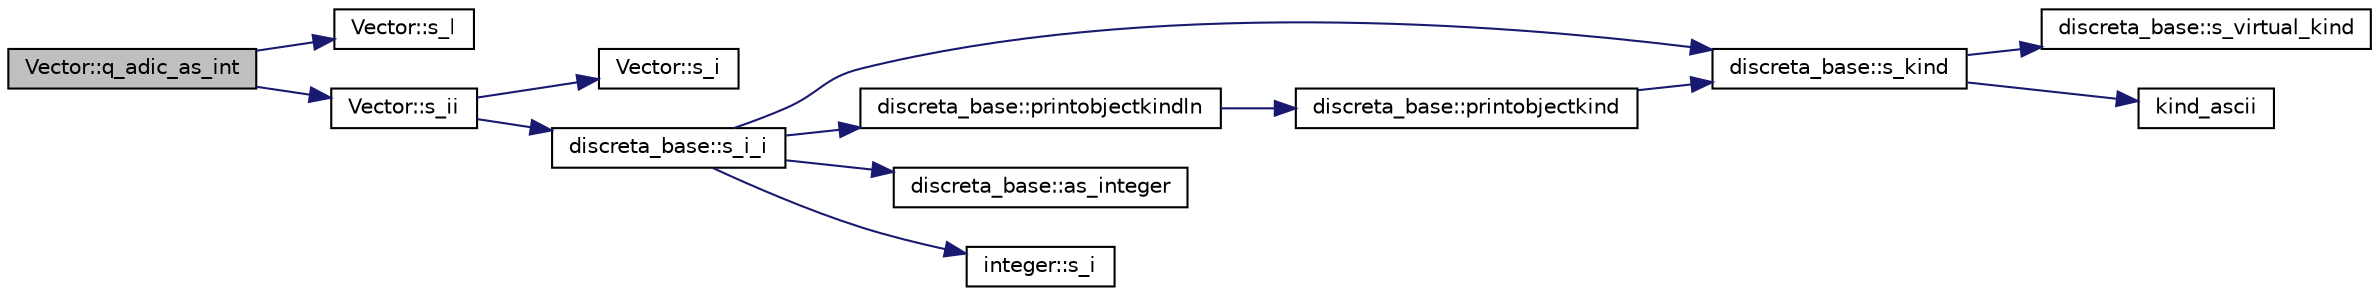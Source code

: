 digraph "Vector::q_adic_as_int"
{
  edge [fontname="Helvetica",fontsize="10",labelfontname="Helvetica",labelfontsize="10"];
  node [fontname="Helvetica",fontsize="10",shape=record];
  rankdir="LR";
  Node4451 [label="Vector::q_adic_as_int",height=0.2,width=0.4,color="black", fillcolor="grey75", style="filled", fontcolor="black"];
  Node4451 -> Node4452 [color="midnightblue",fontsize="10",style="solid",fontname="Helvetica"];
  Node4452 [label="Vector::s_l",height=0.2,width=0.4,color="black", fillcolor="white", style="filled",URL="$d5/db2/class_vector.html#ad2dc082288f858d22a528832289e0704"];
  Node4451 -> Node4453 [color="midnightblue",fontsize="10",style="solid",fontname="Helvetica"];
  Node4453 [label="Vector::s_ii",height=0.2,width=0.4,color="black", fillcolor="white", style="filled",URL="$d5/db2/class_vector.html#a75d4942cc7b9794717b4846c10520db8"];
  Node4453 -> Node4454 [color="midnightblue",fontsize="10",style="solid",fontname="Helvetica"];
  Node4454 [label="Vector::s_i",height=0.2,width=0.4,color="black", fillcolor="white", style="filled",URL="$d5/db2/class_vector.html#a1c4fe1752523df8119f70dd550244871"];
  Node4453 -> Node4455 [color="midnightblue",fontsize="10",style="solid",fontname="Helvetica"];
  Node4455 [label="discreta_base::s_i_i",height=0.2,width=0.4,color="black", fillcolor="white", style="filled",URL="$d7/d71/classdiscreta__base.html#aadb92c01fbe69b3034b0214b33fbc735"];
  Node4455 -> Node4456 [color="midnightblue",fontsize="10",style="solid",fontname="Helvetica"];
  Node4456 [label="discreta_base::s_kind",height=0.2,width=0.4,color="black", fillcolor="white", style="filled",URL="$d7/d71/classdiscreta__base.html#a8a830025c74adbbc3362418a7c2ba157"];
  Node4456 -> Node4457 [color="midnightblue",fontsize="10",style="solid",fontname="Helvetica"];
  Node4457 [label="discreta_base::s_virtual_kind",height=0.2,width=0.4,color="black", fillcolor="white", style="filled",URL="$d7/d71/classdiscreta__base.html#a52778a6d6943a468be083d0785d418fb"];
  Node4456 -> Node4458 [color="midnightblue",fontsize="10",style="solid",fontname="Helvetica"];
  Node4458 [label="kind_ascii",height=0.2,width=0.4,color="black", fillcolor="white", style="filled",URL="$d9/d60/discreta_8h.html#ad0ce825a9f29bc6cec27e1b64cfe27bf"];
  Node4455 -> Node4459 [color="midnightblue",fontsize="10",style="solid",fontname="Helvetica"];
  Node4459 [label="discreta_base::printobjectkindln",height=0.2,width=0.4,color="black", fillcolor="white", style="filled",URL="$d7/d71/classdiscreta__base.html#a677ccc8f392ebedde05e453f8cf59559"];
  Node4459 -> Node4460 [color="midnightblue",fontsize="10",style="solid",fontname="Helvetica"];
  Node4460 [label="discreta_base::printobjectkind",height=0.2,width=0.4,color="black", fillcolor="white", style="filled",URL="$d7/d71/classdiscreta__base.html#aa75a1314aa706909b029664944904231"];
  Node4460 -> Node4456 [color="midnightblue",fontsize="10",style="solid",fontname="Helvetica"];
  Node4455 -> Node4461 [color="midnightblue",fontsize="10",style="solid",fontname="Helvetica"];
  Node4461 [label="discreta_base::as_integer",height=0.2,width=0.4,color="black", fillcolor="white", style="filled",URL="$d7/d71/classdiscreta__base.html#a00d7691eaf874fd283d942692fe8dd26"];
  Node4455 -> Node4462 [color="midnightblue",fontsize="10",style="solid",fontname="Helvetica"];
  Node4462 [label="integer::s_i",height=0.2,width=0.4,color="black", fillcolor="white", style="filled",URL="$d0/de5/classinteger.html#adf28e9f94d4c844adaa950deeb80b904"];
}

